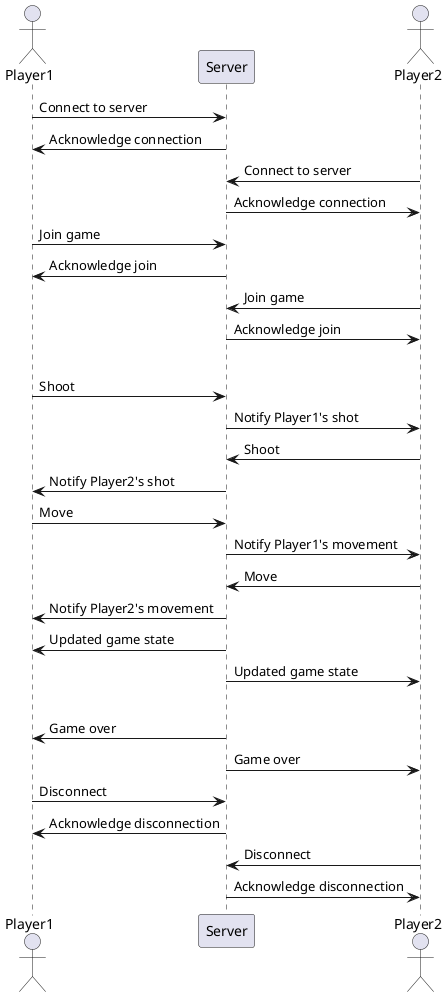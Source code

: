 @startuml Sequence Diagram
skinparam Shadowing false
actor  Player1
participant Server
actor Player2



Player1 -> Server: Connect to server
Server -> Player1: Acknowledge connection
Server <- Player2: Connect to server
Server -> Player2: Acknowledge connection

Player1 -> Server: Join game
Server -> Player1: Acknowledge join
Server <- Player2: Join game
Server -> Player2: Acknowledge join

|||

Player1 -> Server: Shoot
Server -> Player2: Notify Player1's shot
Server <- Player2: Shoot
Server -> Player1: Notify Player2's shot

Player1 -> Server: Move
Server -> Player2: Notify Player1's movement
Server <- Player2: Move
Server -> Player1: Notify Player2's movement

Server -> Player1: Updated game state
Server -> Player2: Updated game state

|||

Server -> Player1: Game over
Server -> Player2: Game over

Player1 -> Server: Disconnect
Server -> Player1: Acknowledge disconnection
Server <- Player2: Disconnect
Server -> Player2: Acknowledge disconnection


@enduml
